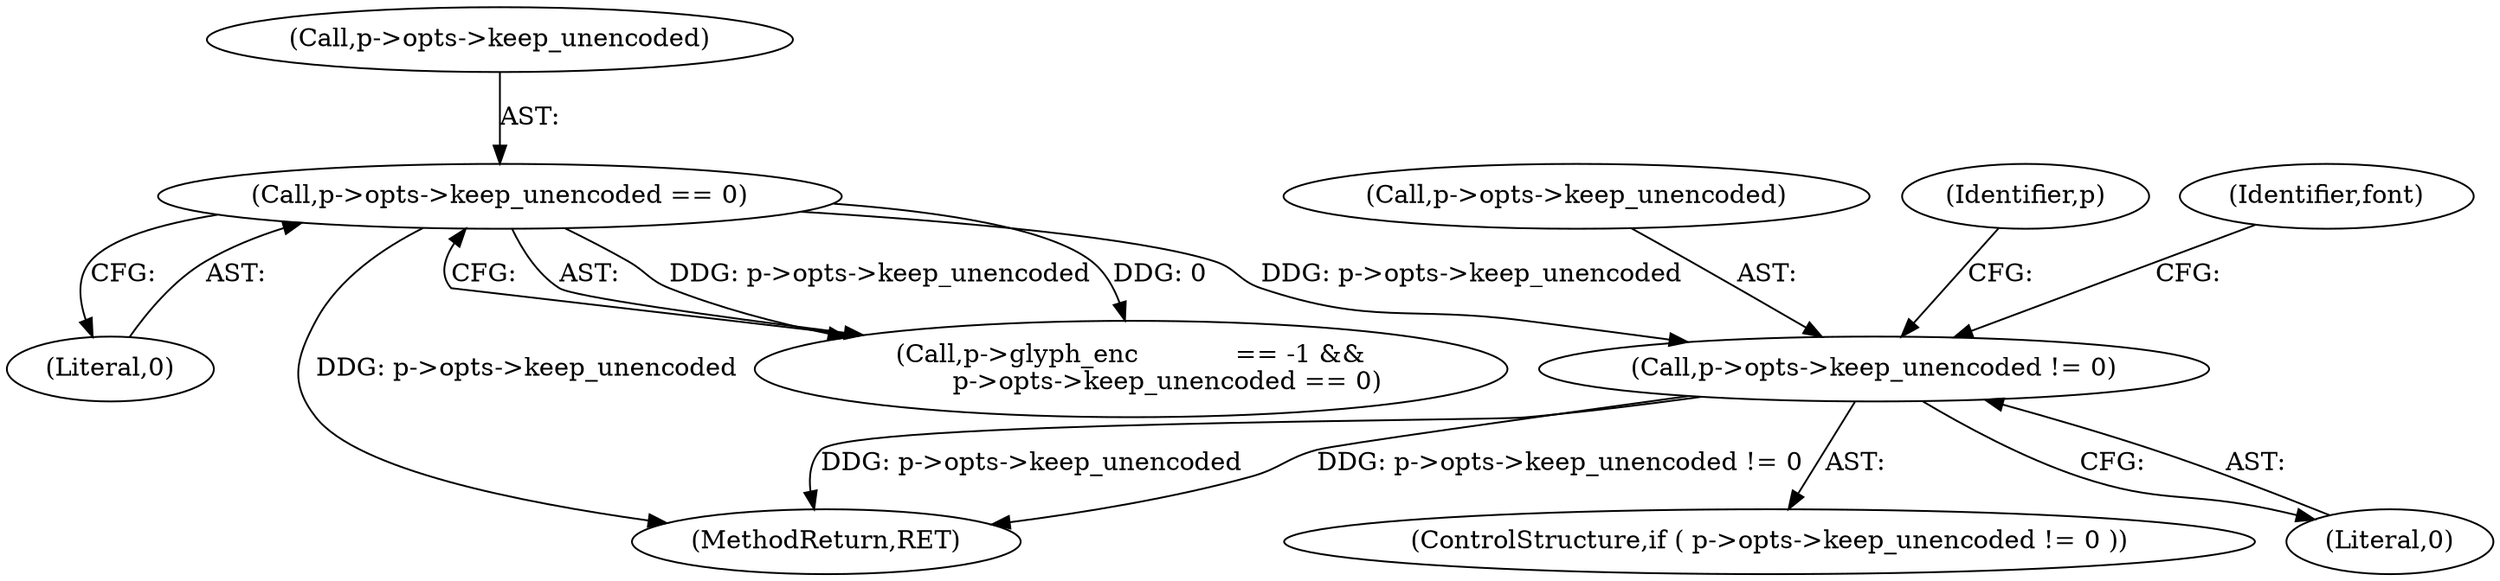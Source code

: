 digraph "0_savannah_07bdb6e289c7954e2a533039dc93c1c136099d2d@pointer" {
"1000701" [label="(Call,p->opts->keep_unencoded != 0)"];
"1000388" [label="(Call,p->opts->keep_unencoded == 0)"];
"1000388" [label="(Call,p->opts->keep_unencoded == 0)"];
"1000701" [label="(Call,p->opts->keep_unencoded != 0)"];
"1000702" [label="(Call,p->opts->keep_unencoded)"];
"1000381" [label="(Call,p->glyph_enc            == -1 &&\n         p->opts->keep_unencoded == 0)"];
"1000389" [label="(Call,p->opts->keep_unencoded)"];
"1000764" [label="(Identifier,p)"];
"1000394" [label="(Literal,0)"];
"1000712" [label="(Identifier,font)"];
"1001571" [label="(MethodReturn,RET)"];
"1000700" [label="(ControlStructure,if ( p->opts->keep_unencoded != 0 ))"];
"1000707" [label="(Literal,0)"];
"1000701" -> "1000700"  [label="AST: "];
"1000701" -> "1000707"  [label="CFG: "];
"1000702" -> "1000701"  [label="AST: "];
"1000707" -> "1000701"  [label="AST: "];
"1000712" -> "1000701"  [label="CFG: "];
"1000764" -> "1000701"  [label="CFG: "];
"1000701" -> "1001571"  [label="DDG: p->opts->keep_unencoded != 0"];
"1000701" -> "1001571"  [label="DDG: p->opts->keep_unencoded"];
"1000388" -> "1000701"  [label="DDG: p->opts->keep_unencoded"];
"1000388" -> "1000381"  [label="AST: "];
"1000388" -> "1000394"  [label="CFG: "];
"1000389" -> "1000388"  [label="AST: "];
"1000394" -> "1000388"  [label="AST: "];
"1000381" -> "1000388"  [label="CFG: "];
"1000388" -> "1001571"  [label="DDG: p->opts->keep_unencoded"];
"1000388" -> "1000381"  [label="DDG: p->opts->keep_unencoded"];
"1000388" -> "1000381"  [label="DDG: 0"];
}

